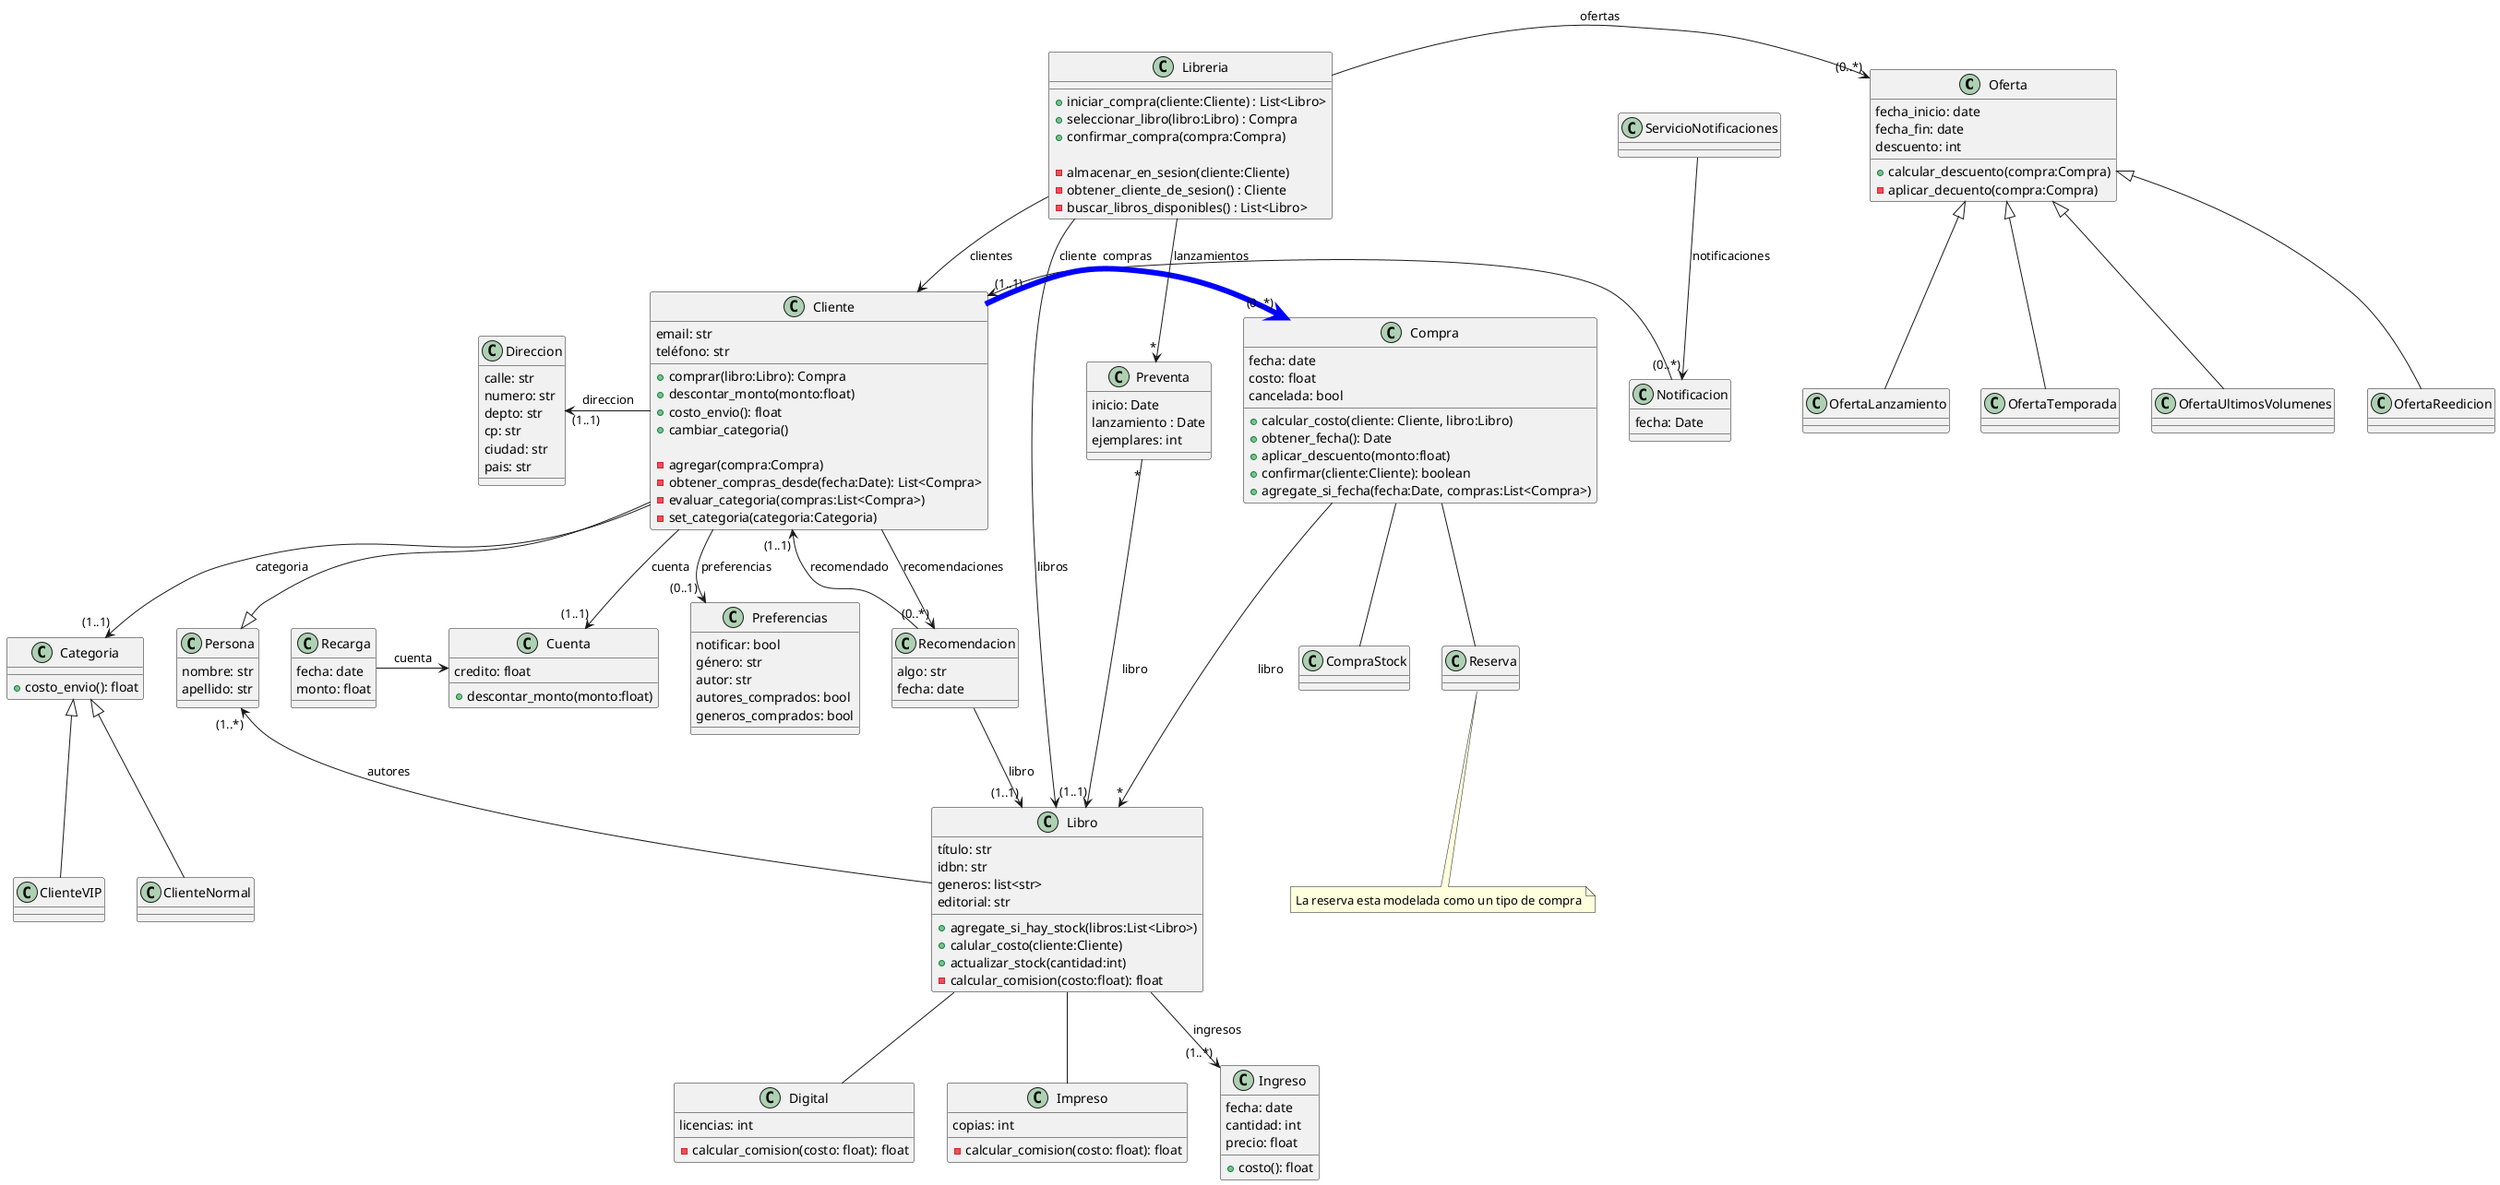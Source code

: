 @startuml diagrama_de_clases_copy


together {

    class Oferta {
        fecha_inicio: date
        fecha_fin: date
        descuento: int

        + calcular_descuento(compra:Compra)
        - aplicar_decuento(compra:Compra)
    }

    class OfertaLanzamiento {
    }

    class OfertaTemporada {
    }

    class OfertaUltimosVolumenes {
    }

    class OfertaReedicion {
    }

    Oferta <|-- OfertaLanzamiento
    Oferta <|-- OfertaReedicion
    Oferta <|-- OfertaUltimosVolumenes
    Oferta <|-- OfertaTemporada
}

together {
    class Persona {
        nombre: str
        apellido: str
    }

    class Cliente {
        email: str
        teléfono: str

        + comprar(libro:Libro): Compra
        + descontar_monto(monto:float)
        + costo_envio(): float
        + cambiar_categoria()

        - agregar(compra:Compra)
        - obtener_compras_desde(fecha:Date): List<Compra>
        - evaluar_categoria(compras:List<Compra>)
        - set_categoria(categoria:Categoria)
    }
    Persona <|-- Cliente

    class Direccion {
        calle: str
        numero: str
        depto: str
        cp: str
        ciudad: str
        pais: str
    }

    Cliente -l-> "(1..1)" Direccion : direccion
    Cliente -d-> "(1..1)" Categoria : categoria
}

together {
    class Categoria {
        + costo_envio(): float
    }

    class ClienteNormal {
        
    }

    class ClienteVIP {
        
    }

    Categoria <|-- ClienteNormal
    Categoria <|-- ClienteVIP
}

together {
    class Recarga {
        fecha: date
        monto: float
    }

    class Preferencias {
        notificar: bool
        género: str
        autor: str
        autores_comprados: bool
        generos_comprados: bool
    }

    class Cuenta {
        credito: float

        + descontar_monto(monto:float)
    }

    Recarga -> Cuenta : cuenta
    Cliente -d-> "(0..1)" Preferencias : preferencias
    Cliente -d-> "(1..1)" Cuenta : cuenta

}


class Recomendacion {
    algo: str
}

class Recomendacion {
    fecha: date
}

Cliente "(1..1)" <-- Recomendacion : recomendado
'Recomendacion --> "(1..1)" Cliente : recomendado
Recomendacion --> "(1..1)" Libro : libro
Cliente -u-> "(0..*)" Recomendacion : recomendaciones

together {
    class Libro {
        título: str
        idbn: str
        generos: list<str>
        editorial: str

        + agregate_si_hay_stock(libros:List<Libro>) 
        + calular_costo(cliente:Cliente)
        + actualizar_stock(cantidad:int)
        - calcular_comision(costo:float): float
    }
    class Digital {
        licencias: int

        - calcular_comision(costo: float): float
    }
    class Impreso {
        copias: int
        - calcular_comision(costo: float): float
    }

    Libro -d- Digital
    Libro -d- Impreso
    Libro --> "(1..*)" Persona : autores
    Libro --> "(1..*)" Ingreso : ingresos

}


together {

    class Compra {
        fecha: date
        costo: float
        cancelada: bool
        + calcular_costo(cliente: Cliente, libro:Libro)
        + obtener_fecha(): Date
        + aplicar_descuento(monto:float)
        + confirmar(cliente:Cliente): boolean
        + agregate_si_fecha(fecha:Date, compras:List<Compra>)
    }

    class CompraStock {
        
    }

    class Reserva {
        
    }
    note bottom of Reserva: La reserva esta modelada como un tipo de compra
}

class Ingreso {
    fecha: date
    cantidad: int
    precio: float

    + costo(): float
}



together {
    class ServicioNotificaciones
    class Notificacion {
        fecha: Date
    }

    ServicioNotificaciones -d-> "(0..*)" Notificacion : notificaciones
    Notificacion -l-> "(1..1)" Cliente : cliente
}



together {

    class Preventa {
        inicio: Date
        lanzamiento : Date
        ejemplares: int
    }

    Preventa "*" -> "(1..1)" Libro : libro
}

Compra -> "*" Libro : libro
Compra -d- CompraStock
Compra -d- Reserva
Compra "(0..*)" <-[#blue,thickness=6] Cliente : compras


class Libreria {
    + iniciar_compra(cliente:Cliente) : List<Libro>
    + seleccionar_libro(libro:Libro) : Compra
    + confirmar_compra(compra:Compra)

    - almacenar_en_sesion(cliente:Cliente)
    - obtener_cliente_de_sesion() : Cliente
    - buscar_libros_disponibles() : List<Libro>
}

Libreria --> "*" Preventa : lanzamientos
Libreria --> Cliente : clientes
Libreria -> Libro : libros
Libreria -> "(0..*)" Oferta : ofertas

@enduml